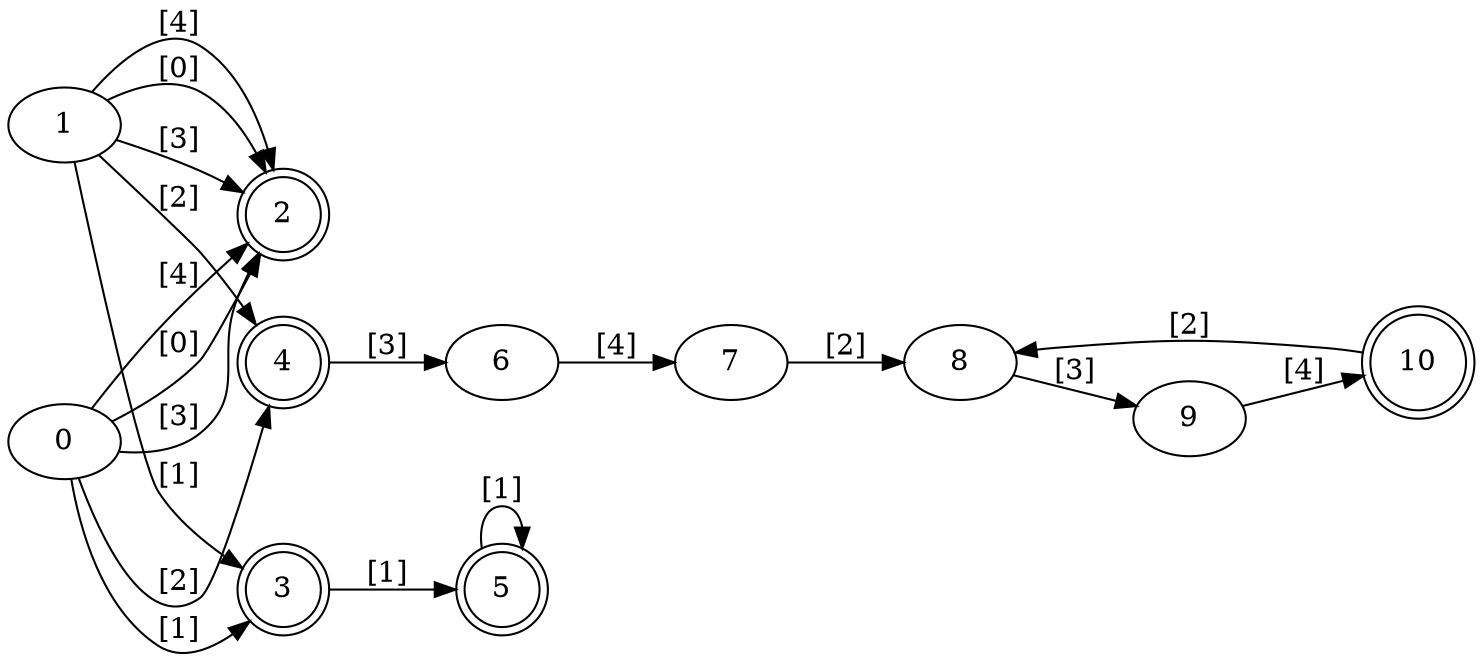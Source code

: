 digraph DFA {
rankdir = LR
2 [shape = doublecircle]
3 [shape = doublecircle]
4 [shape = doublecircle]
5 [shape = doublecircle]
10 [shape = doublecircle]
0 -> 2 [label="[0]"]
0 -> 3 [label="[1]"]
0 -> 4 [label="[2]"]
0 -> 2 [label="[3]"]
0 -> 2 [label="[4]"]
1 -> 2 [label="[0]"]
1 -> 3 [label="[1]"]
1 -> 4 [label="[2]"]
1 -> 2 [label="[3]"]
1 -> 2 [label="[4]"]
3 -> 5 [label="[1]"]
4 -> 6 [label="[3]"]
5 -> 5 [label="[1]"]
6 -> 7 [label="[4]"]
7 -> 8 [label="[2]"]
8 -> 9 [label="[3]"]
9 -> 10 [label="[4]"]
10 -> 8 [label="[2]"]
}

